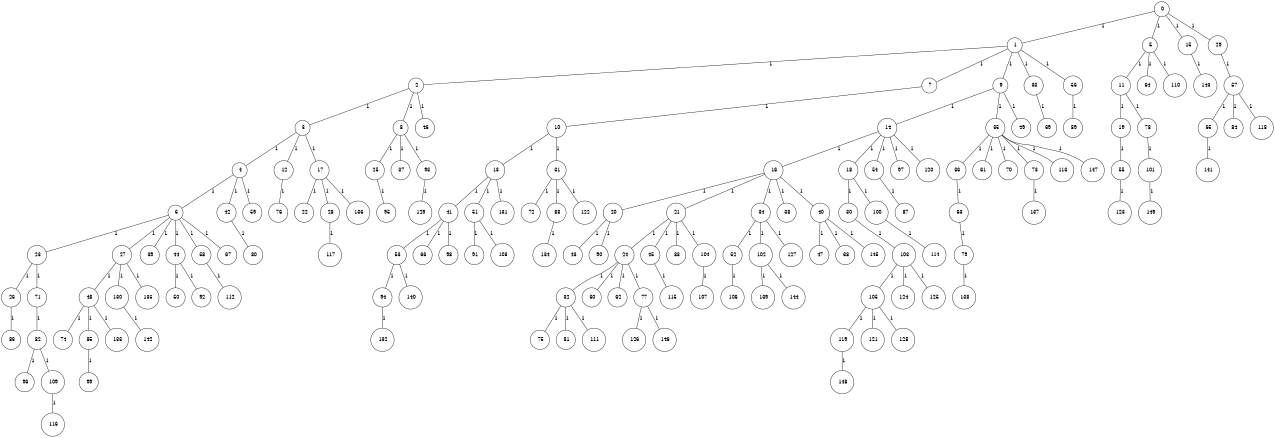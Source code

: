 graph G {
size="8.5,11;"
ratio = "expand;"
fixedsize="true;"
overlap="scale;"
node[shape=circle,width=.12,hight=.12,fontsize=12]
edge[fontsize=12]

0[label=" 0" color=black, pos="1.2948918,0.68674442!"];
1[label=" 1" color=black, pos="0.6385313,1.6334409!"];
2[label=" 2" color=black, pos="0.53456643,1.6493115!"];
3[label=" 3" color=black, pos="1.0545048,0.86172875!"];
4[label=" 4" color=black, pos="1.2678848,2.3037316!"];
5[label=" 5" color=black, pos="0.47709114,2.2400164!"];
6[label=" 6" color=black, pos="2.0388191,1.4324558!"];
7[label=" 7" color=black, pos="1.7795526,2.8698538!"];
8[label=" 8" color=black, pos="1.8221483,2.5629288!"];
9[label=" 9" color=black, pos="0.72799884,1.6822385!"];
10[label=" 10" color=black, pos="2.8841692,0.3711892!"];
11[label=" 11" color=black, pos="1.9944949,0.24180131!"];
12[label=" 12" color=black, pos="0.28662685,1.819455!"];
13[label=" 13" color=black, pos="1.2475024,2.030616!"];
14[label=" 14" color=black, pos="2.6143879,1.9549329!"];
15[label=" 15" color=black, pos="0.65405467,1.468385!"];
16[label=" 16" color=black, pos="1.381385,1.9368827!"];
17[label=" 17" color=black, pos="2.2276836,2.3719491!"];
18[label=" 18" color=black, pos="2.9506712,2.0505267!"];
19[label=" 19" color=black, pos="2.9760563,0.20754591!"];
20[label=" 20" color=black, pos="1.8378609,0.0264011!"];
21[label=" 21" color=black, pos="1.0864724,2.3716848!"];
22[label=" 22" color=black, pos="1.5200888,2.0948008!"];
23[label=" 23" color=black, pos="2.1514045,1.6503465!"];
24[label=" 24" color=black, pos="2.5944996,2.6421733!"];
25[label=" 25" color=black, pos="0.20635038,1.934036!"];
26[label=" 26" color=black, pos="2.7572607,0.10218775!"];
27[label=" 27" color=black, pos="2.2768906,1.9960001!"];
28[label=" 28" color=black, pos="1.3367346,2.2001148!"];
29[label=" 29" color=black, pos="0.079418285,2.1240673!"];
30[label=" 30" color=black, pos="1.8984174,2.7736506!"];
31[label=" 31" color=black, pos="1.7820539,1.5826114!"];
32[label=" 32" color=black, pos="1.0112263,1.1987367!"];
33[label=" 33" color=black, pos="1.2389072,0.37459832!"];
34[label=" 34" color=black, pos="1.1173353,1.7294849!"];
35[label=" 35" color=black, pos="0.78651973,1.5089774!"];
36[label=" 36" color=black, pos="0.74788624,0.54646136!"];
37[label=" 37" color=black, pos="2.2808919,2.4268116!"];
38[label=" 38" color=black, pos="0.88939677,1.2291311!"];
39[label=" 39" color=black, pos="2.6244594,0.048004203!"];
40[label=" 40" color=black, pos="2.0365272,0.8532625!"];
41[label=" 41" color=black, pos="1.3795136,2.2716023!"];
42[label=" 42" color=black, pos="1.7046469,0.89107484!"];
43[label=" 43" color=black, pos="1.7265722,0.61442097!"];
44[label=" 44" color=black, pos="2.1091445,1.301763!"];
45[label=" 45" color=black, pos="2.831411,0.56934565!"];
46[label=" 46" color=black, pos="2.9290369,2.3922584!"];
47[label=" 47" color=black, pos="1.6102193,1.1891821!"];
48[label=" 48" color=black, pos="2.6870036,2.9221809!"];
49[label=" 49" color=black, pos="2.2703054,0.56336607!"];
50[label=" 50" color=black, pos="2.1948704,2.4661189!"];
51[label=" 51" color=black, pos="1.8544932,0.39590104!"];
52[label=" 52" color=black, pos="2.2414222,0.3536741!"];
53[label=" 53" color=black, pos="0.42623865,2.793641!"];
54[label=" 54" color=black, pos="2.7214965,0.90877188!"];
55[label=" 55" color=black, pos="2.6261621,1.9784624!"];
56[label=" 56" color=black, pos="2.1403986,2.3796828!"];
57[label=" 57" color=black, pos="1.0944265,2.3856563!"];
58[label=" 58" color=black, pos="1.3974898,0.21073941!"];
59[label=" 59" color=black, pos="0.93231516,1.2156207!"];
60[label=" 60" color=black, pos="1.3043045,2.2465706!"];
61[label=" 61" color=black, pos="0.49231453,0.085818671!"];
62[label=" 62" color=black, pos="1.226111,2.5455269!"];
63[label=" 63" color=black, pos="0.092544538,0.16543875!"];
64[label=" 64" color=black, pos="2.4246325,2.6436472!"];
65[label=" 65" color=black, pos="0.48817045,1.8083558!"];
66[label=" 66" color=black, pos="2.8810787,2.1376432!"];
67[label=" 67" color=black, pos="1.6257356,2.9871313!"];
68[label=" 68" color=black, pos="2.9225587,2.6605832!"];
69[label=" 69" color=black, pos="2.2739135,2.6286843!"];
70[label=" 70" color=black, pos="0.74099247,2.3522976!"];
71[label=" 71" color=black, pos="2.6982004,2.0664801!"];
72[label=" 72" color=black, pos="2.0628579,1.6418918!"];
73[label=" 73" color=black, pos="2.7394308,2.4366886!"];
74[label=" 74" color=black, pos="0.46934282,2.4339034!"];
75[label=" 75" color=black, pos="0.92759574,1.0251186!"];
76[label=" 76" color=black, pos="2.6547366,2.2650277!"];
77[label=" 77" color=black, pos="0.43210374,1.4286745!"];
78[label=" 78" color=black, pos="0.067923145,2.0066332!"];
79[label=" 79" color=black, pos="2.2987084,2.8889564!"];
80[label=" 80" color=black, pos="2.7832406,2.9125947!"];
81[label=" 81" color=black, pos="2.9810959,0.14318092!"];
82[label=" 82" color=black, pos="1.9236151,1.5455172!"];
83[label=" 83" color=black, pos="2.998119,1.7013653!"];
84[label=" 84" color=black, pos="1.2563376,1.5815057!"];
85[label=" 85" color=black, pos="0.86010493,1.8615376!"];
86[label=" 86" color=black, pos="0.79115236,1.6941516!"];
87[label=" 87" color=black, pos="1.9412841,2.4514271!"];
88[label=" 88" color=black, pos="2.1139564,0.24719617!"];
89[label=" 89" color=black, pos="1.713305,2.545491!"];
90[label=" 90" color=black, pos="1.9674614,1.4881309!"];
91[label=" 91" color=black, pos="0.66164397,2.6184361!"];
92[label=" 92" color=black, pos="0.15588913,0.60642293!"];
93[label=" 93" color=black, pos="1.210122,1.9440221!"];
94[label=" 94" color=black, pos="1.3361313,0.091135202!"];
95[label=" 95" color=black, pos="0.22128182,2.0019401!"];
96[label=" 96" color=black, pos="2.9065841,2.4302904!"];
97[label=" 97" color=black, pos="0.63951341,0.25680926!"];
98[label=" 98" color=black, pos="2.0667896,0.57255531!"];
99[label=" 99" color=black, pos="1.9344364,0.6464152!"];
100[label=" 100" color=black, pos="0.39093322,2.1063195!"];
101[label=" 101" color=black, pos="0.72079861,0.60232966!"];
102[label=" 102" color=black, pos="0.68851544,2.3343453!"];
103[label=" 103" color=black, pos="1.2360272,1.2450354!"];
104[label=" 104" color=black, pos="1.5854217,2.7625005!"];
105[label=" 105" color=black, pos="2.6511073,0.83190995!"];
106[label=" 106" color=black, pos="0.76424989,1.4463306!"];
107[label=" 107" color=black, pos="0.59545668,2.7890117!"];
108[label=" 108" color=black, pos="0.34558393,1.5874452!"];
109[label=" 109" color=black, pos="1.945673,0.12331241!"];
110[label=" 110" color=black, pos="1.8832397,0.54398568!"];
111[label=" 111" color=black, pos="2.7939431,1.2618782!"];
112[label=" 112" color=black, pos="0.46434702,2.6042999!"];
113[label=" 113" color=black, pos="0.043688344,0.83335136!"];
114[label=" 114" color=black, pos="2.8406751,2.5066245!"];
115[label=" 115" color=black, pos="0.37242777,0.42252168!"];
116[label=" 116" color=black, pos="0.1909675,2.7843942!"];
117[label=" 117" color=black, pos="2.1997416,0.77082889!"];
118[label=" 118" color=black, pos="0.36536431,2.2022482!"];
119[label=" 119" color=black, pos="2.1038357,2.5386721!"];
120[label=" 120" color=black, pos="1.488505,2.6836371!"];
121[label=" 121" color=black, pos="2.5791819,0.34013156!"];
122[label=" 122" color=black, pos="0.7966704,1.8559888!"];
123[label=" 123" color=black, pos="1.1423923,2.8871099!"];
124[label=" 124" color=black, pos="1.2884773,0.47000024!"];
125[label=" 125" color=black, pos="2.5792107,1.5712003!"];
126[label=" 126" color=black, pos="1.5556437,0.10388242!"];
127[label=" 127" color=black, pos="2.2375748,0.2276621!"];
128[label=" 128" color=black, pos="2.7855266,0.2582731!"];
129[label=" 129" color=black, pos="1.4282876,1.7845655!"];
130[label=" 130" color=black, pos="2.4451607,1.3940562!"];
131[label=" 131" color=black, pos="2.9190647,2.9209127!"];
132[label=" 132" color=black, pos="0.95267015,1.6957609!"];
133[label=" 133" color=black, pos="1.6317421,1.4764559!"];
134[label=" 134" color=black, pos="1.0404096,1.8468652!"];
135[label=" 135" color=black, pos="0.22289291,0.0040641385!"];
136[label=" 136" color=black, pos="0.98582647,2.373128!"];
137[label=" 137" color=black, pos="2.8607419,1.6390721!"];
138[label=" 138" color=black, pos="0.79824765,2.8934556!"];
139[label=" 139" color=black, pos="1.3142944,2.9248543!"];
140[label=" 140" color=black, pos="2.2052813,2.7988454!"];
141[label=" 141" color=black, pos="1.8875763,0.024409223!"];
142[label=" 142" color=black, pos="0.85563967,2.2059703!"];
143[label=" 143" color=black, pos="2.9458017,0.086952085!"];
144[label=" 144" color=black, pos="2.4723716,1.3457423!"];
145[label=" 145" color=black, pos="0.61777348,1.6390161!"];
146[label=" 146" color=black, pos="0.017942674,1.1333335!"];
147[label=" 147" color=black, pos="2.34684,1.5992015!"];
148[label=" 148" color=black, pos="1.6788029,0.38914476!"];
149[label=" 149" color=black, pos="0.67334822,0.49436511!"];
0--1[label="1"]
0--5[label="1"]
0--15[label="1"]
0--29[label="1"]
1--2[label="1"]
1--7[label="1"]
1--9[label="1"]
1--33[label="1"]
1--56[label="1"]
2--3[label="1"]
2--8[label="1"]
2--46[label="1"]
3--4[label="1"]
3--12[label="1"]
3--17[label="1"]
4--6[label="1"]
4--42[label="1"]
4--59[label="1"]
5--11[label="1"]
5--64[label="1"]
5--110[label="1"]
6--23[label="1"]
6--27[label="1"]
6--39[label="1"]
6--44[label="1"]
6--58[label="1"]
6--67[label="1"]
7--10[label="1"]
8--25[label="1"]
8--37[label="1"]
8--93[label="1"]
9--14[label="1"]
9--35[label="1"]
9--49[label="1"]
10--13[label="1"]
10--31[label="1"]
11--19[label="1"]
11--78[label="1"]
12--76[label="1"]
13--41[label="1"]
13--51[label="1"]
13--131[label="1"]
14--16[label="1"]
14--18[label="1"]
14--54[label="1"]
14--97[label="1"]
14--120[label="1"]
15--143[label="1"]
16--20[label="1"]
16--21[label="1"]
16--34[label="1"]
16--38[label="1"]
16--40[label="1"]
17--22[label="1"]
17--28[label="1"]
17--136[label="1"]
18--30[label="1"]
18--100[label="1"]
19--55[label="1"]
20--43[label="1"]
20--90[label="1"]
21--24[label="1"]
21--45[label="1"]
21--83[label="1"]
21--104[label="1"]
23--26[label="1"]
23--71[label="1"]
24--32[label="1"]
24--60[label="1"]
24--62[label="1"]
24--77[label="1"]
25--95[label="1"]
26--86[label="1"]
27--48[label="1"]
27--130[label="1"]
27--135[label="1"]
28--117[label="1"]
29--57[label="1"]
30--103[label="1"]
31--72[label="1"]
31--88[label="1"]
31--122[label="1"]
32--75[label="1"]
32--81[label="1"]
32--111[label="1"]
33--69[label="1"]
34--52[label="1"]
34--102[label="1"]
34--127[label="1"]
35--36[label="1"]
35--61[label="1"]
35--70[label="1"]
35--73[label="1"]
35--113[label="1"]
35--147[label="1"]
36--63[label="1"]
40--47[label="1"]
40--68[label="1"]
40--145[label="1"]
41--53[label="1"]
41--66[label="1"]
41--98[label="1"]
42--80[label="1"]
44--50[label="1"]
44--92[label="1"]
45--115[label="1"]
48--74[label="1"]
48--85[label="1"]
48--133[label="1"]
51--91[label="1"]
51--108[label="1"]
52--106[label="1"]
53--94[label="1"]
53--140[label="1"]
54--87[label="1"]
55--123[label="1"]
56--89[label="1"]
57--65[label="1"]
57--84[label="1"]
57--118[label="1"]
58--112[label="1"]
63--79[label="1"]
65--141[label="1"]
71--82[label="1"]
73--137[label="1"]
77--126[label="1"]
77--146[label="1"]
78--101[label="1"]
79--138[label="1"]
82--96[label="1"]
82--109[label="1"]
85--99[label="1"]
88--134[label="1"]
93--129[label="1"]
94--132[label="1"]
100--114[label="1"]
101--149[label="1"]
102--139[label="1"]
102--144[label="1"]
103--105[label="1"]
103--124[label="1"]
103--125[label="1"]
104--107[label="1"]
105--119[label="1"]
105--121[label="1"]
105--128[label="1"]
109--116[label="1"]
119--148[label="1"]
130--142[label="1"]

}
